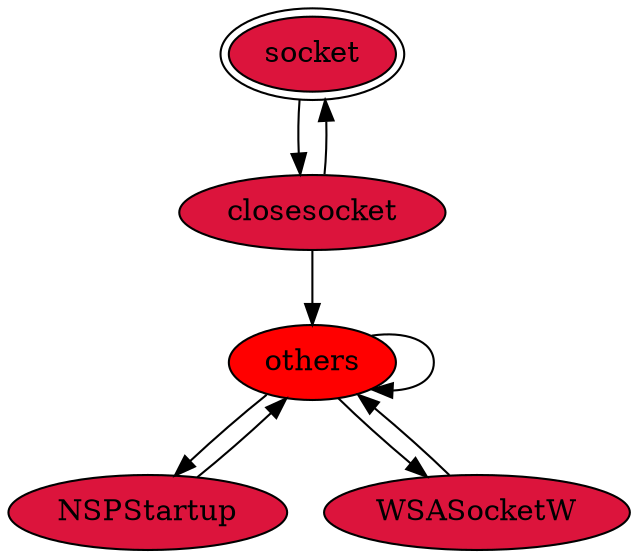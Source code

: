 digraph "./REPORTS/3899/API_PER_CATEGORY/winhttp_send_recv.exe_3112_Windows Sockets (Winsock)_API_per_Category_Transition_Matrix" {
	socket [label=socket fillcolor=crimson peripheries=2 style=filled]
	closesocket [label=closesocket fillcolor=crimson style=filled]
	socket -> closesocket [label=""]
	closesocket -> socket [label=""]
	others [label=others fillcolor=red style=filled]
	closesocket -> others [label=""]
	others -> others [label=""]
	NSPStartup [label=NSPStartup fillcolor=crimson style=filled]
	others -> NSPStartup [label=""]
	WSASocketW [label=WSASocketW fillcolor=crimson style=filled]
	others -> WSASocketW [label=""]
	NSPStartup -> others [label=""]
	WSASocketW -> others [label=""]
}
